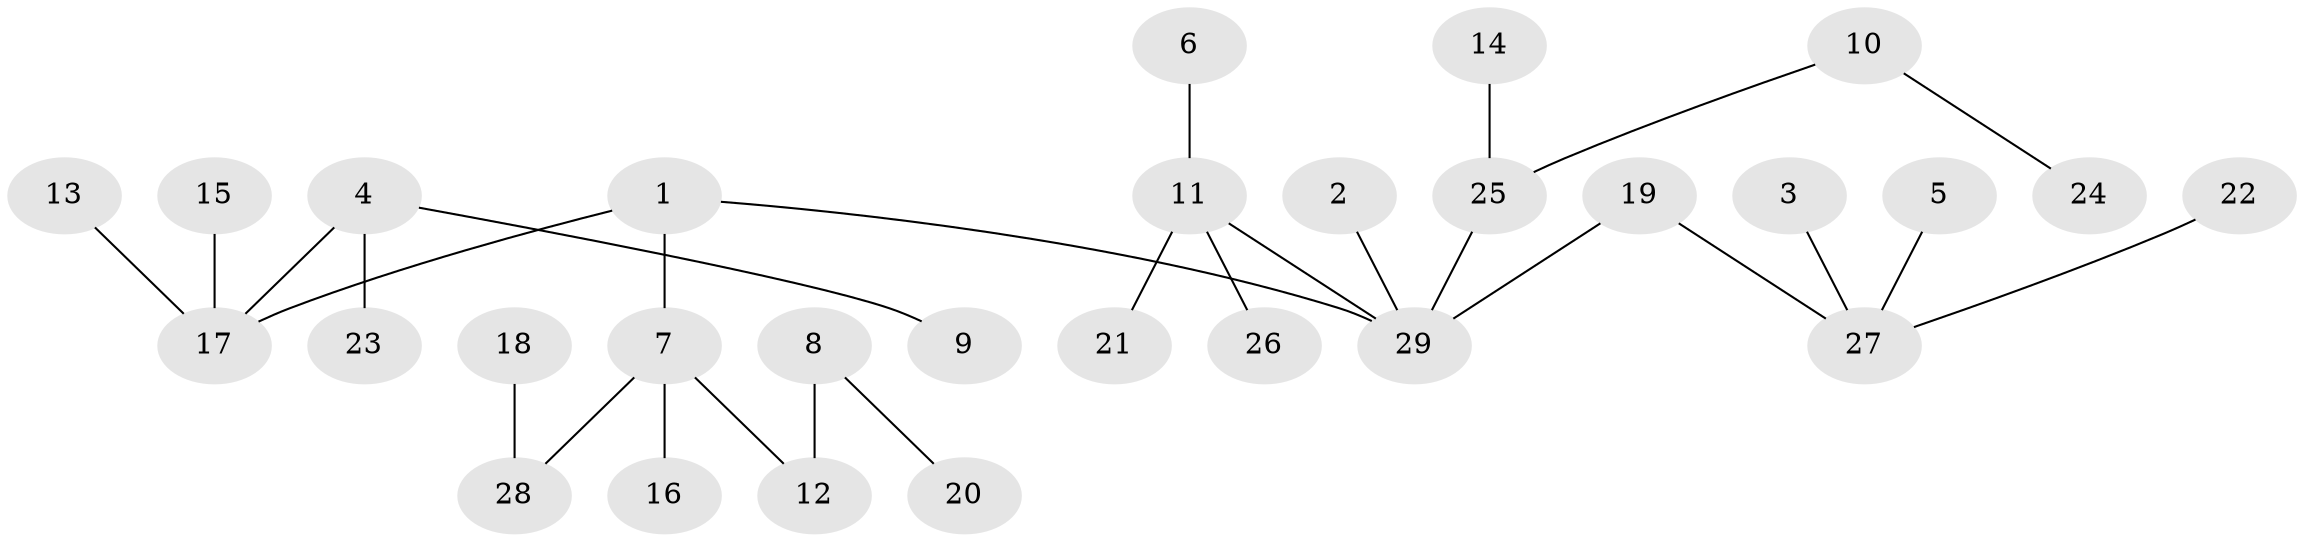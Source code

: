 // original degree distribution, {7: 0.013888888888888888, 3: 0.1111111111111111, 6: 0.041666666666666664, 4: 0.041666666666666664, 5: 0.013888888888888888, 1: 0.5, 2: 0.2777777777777778}
// Generated by graph-tools (version 1.1) at 2025/37/03/04/25 23:37:18]
// undirected, 29 vertices, 28 edges
graph export_dot {
  node [color=gray90,style=filled];
  1;
  2;
  3;
  4;
  5;
  6;
  7;
  8;
  9;
  10;
  11;
  12;
  13;
  14;
  15;
  16;
  17;
  18;
  19;
  20;
  21;
  22;
  23;
  24;
  25;
  26;
  27;
  28;
  29;
  1 -- 7 [weight=1.0];
  1 -- 17 [weight=1.0];
  1 -- 29 [weight=1.0];
  2 -- 29 [weight=1.0];
  3 -- 27 [weight=1.0];
  4 -- 9 [weight=1.0];
  4 -- 17 [weight=1.0];
  4 -- 23 [weight=1.0];
  5 -- 27 [weight=1.0];
  6 -- 11 [weight=1.0];
  7 -- 12 [weight=1.0];
  7 -- 16 [weight=1.0];
  7 -- 28 [weight=1.0];
  8 -- 12 [weight=1.0];
  8 -- 20 [weight=1.0];
  10 -- 24 [weight=1.0];
  10 -- 25 [weight=1.0];
  11 -- 21 [weight=1.0];
  11 -- 26 [weight=1.0];
  11 -- 29 [weight=1.0];
  13 -- 17 [weight=1.0];
  14 -- 25 [weight=1.0];
  15 -- 17 [weight=1.0];
  18 -- 28 [weight=1.0];
  19 -- 27 [weight=1.0];
  19 -- 29 [weight=1.0];
  22 -- 27 [weight=1.0];
  25 -- 29 [weight=1.0];
}

